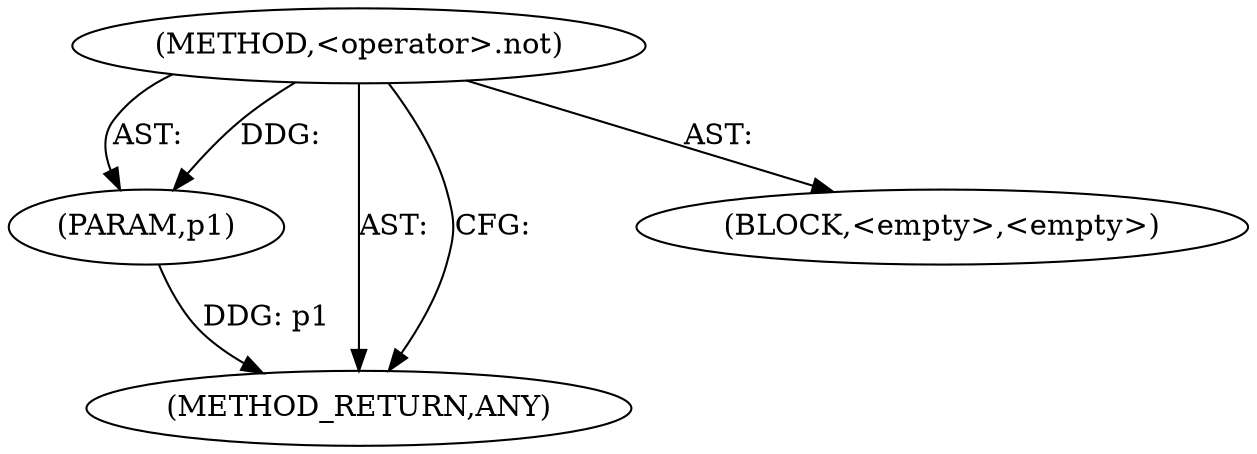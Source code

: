 digraph "&lt;operator&gt;.not" {  
"99970" [label = <(METHOD,&lt;operator&gt;.not)> ]
"99971" [label = <(PARAM,p1)> ]
"99972" [label = <(METHOD_RETURN,ANY)> ]
"99973" [label = <(BLOCK,&lt;empty&gt;,&lt;empty&gt;)> ]
  "99970" -> "99972"  [ label = "AST: "] 
  "99970" -> "99971"  [ label = "AST: "] 
  "99970" -> "99973"  [ label = "AST: "] 
  "99970" -> "99972"  [ label = "CFG: "] 
  "99971" -> "99972"  [ label = "DDG: p1"] 
  "99970" -> "99971"  [ label = "DDG: "] 
}
